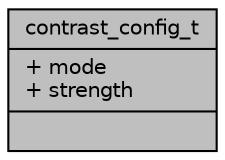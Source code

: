 digraph "contrast_config_t"
{
 // INTERACTIVE_SVG=YES
 // LATEX_PDF_SIZE
  bgcolor="transparent";
  edge [fontname="Helvetica",fontsize="10",labelfontname="Helvetica",labelfontsize="10"];
  node [fontname="Helvetica",fontsize="10",shape=record];
  Node1 [label="{contrast_config_t\n|+ mode\l+ strength\l|}",height=0.2,width=0.4,color="black", fillcolor="grey75", style="filled", fontcolor="black",tooltip="Description of contrast configuration."];
}

